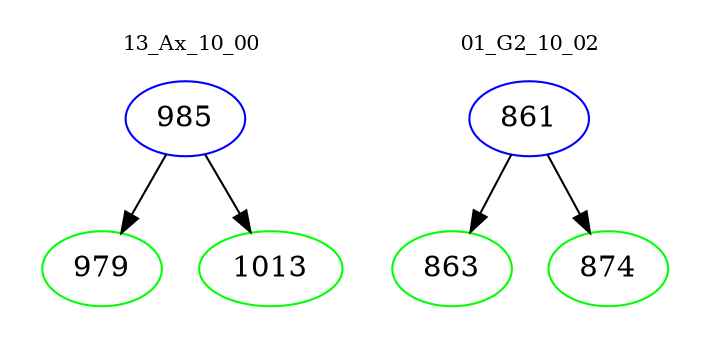 digraph{
subgraph cluster_0 {
color = white
label = "13_Ax_10_00";
fontsize=10;
T0_985 [label="985", color="blue"]
T0_985 -> T0_979 [color="black"]
T0_979 [label="979", color="green"]
T0_985 -> T0_1013 [color="black"]
T0_1013 [label="1013", color="green"]
}
subgraph cluster_1 {
color = white
label = "01_G2_10_02";
fontsize=10;
T1_861 [label="861", color="blue"]
T1_861 -> T1_863 [color="black"]
T1_863 [label="863", color="green"]
T1_861 -> T1_874 [color="black"]
T1_874 [label="874", color="green"]
}
}
